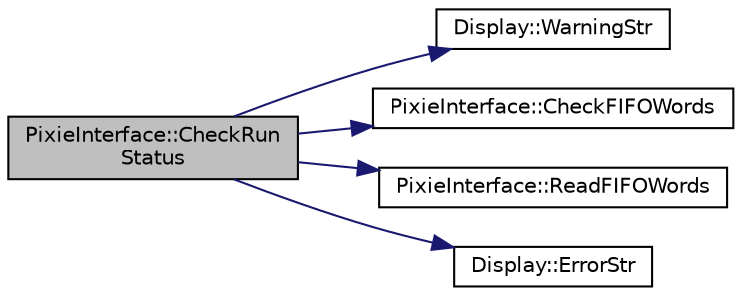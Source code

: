 digraph "PixieInterface::CheckRunStatus"
{
  edge [fontname="Helvetica",fontsize="10",labelfontname="Helvetica",labelfontsize="10"];
  node [fontname="Helvetica",fontsize="10",shape=record];
  rankdir="LR";
  Node1 [label="PixieInterface::CheckRun\lStatus",height=0.2,width=0.4,color="black", fillcolor="grey75", style="filled", fontcolor="black"];
  Node1 -> Node2 [color="midnightblue",fontsize="10",style="solid",fontname="Helvetica"];
  Node2 [label="Display::WarningStr",height=0.2,width=0.4,color="black", fillcolor="white", style="filled",URL="$da/d6a/namespace_display.html#a0ca7c8835e858cf0b1e0cce72a41ab9c"];
  Node1 -> Node3 [color="midnightblue",fontsize="10",style="solid",fontname="Helvetica"];
  Node3 [label="PixieInterface::CheckFIFOWords",height=0.2,width=0.4,color="black", fillcolor="white", style="filled",URL="$d9/dc6/class_pixie_interface.html#a8a82fedb052521434d3780b6cefefc36"];
  Node1 -> Node4 [color="midnightblue",fontsize="10",style="solid",fontname="Helvetica"];
  Node4 [label="PixieInterface::ReadFIFOWords",height=0.2,width=0.4,color="black", fillcolor="white", style="filled",URL="$d9/dc6/class_pixie_interface.html#ad035e92c810a596c5fc92cc2a27bdd84"];
  Node1 -> Node5 [color="midnightblue",fontsize="10",style="solid",fontname="Helvetica"];
  Node5 [label="Display::ErrorStr",height=0.2,width=0.4,color="black", fillcolor="white", style="filled",URL="$da/d6a/namespace_display.html#a762315ce58efcb1203edfcb74158f59b"];
}
